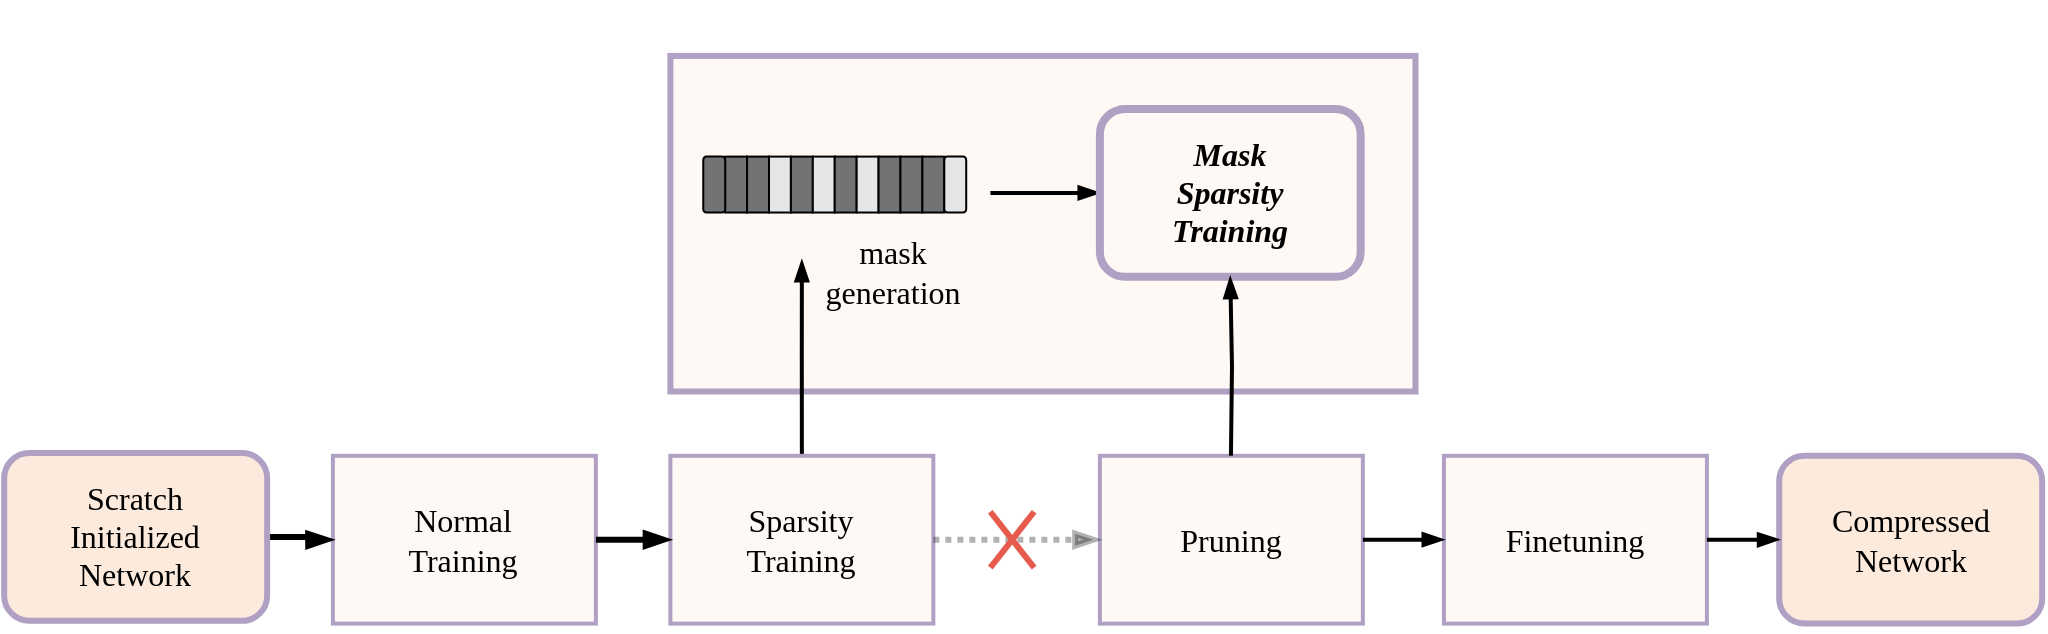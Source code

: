 <mxfile version="15.1.2" type="github">
  <diagram id="virT9COEyi9W4f-WZoW9" name="Page-1">
    <mxGraphModel dx="1502" dy="603" grid="1" gridSize="10" guides="1" tooltips="1" connect="1" arrows="1" fold="1" page="1" pageScale="1" pageWidth="827" pageHeight="1169" math="0" shadow="0">
      <root>
        <mxCell id="0" />
        <mxCell id="1" parent="0" />
        <mxCell id="7isMHtgnLu8E5VLUzFYS-1" value="" style="group;rotation=0;" vertex="1" connectable="0" parent="1">
          <mxGeometry x="91" y="200" width="1019" height="316" as="geometry" />
        </mxCell>
        <mxCell id="7isMHtgnLu8E5VLUzFYS-2" value="" style="rounded=0;whiteSpace=wrap;html=1;shadow=0;glass=0;sketch=0;fontFamily=Times New Roman;fontSize=16;strokeWidth=3;direction=east;rotation=0;fillColor=#FEF9F5;strokeColor=#B0A0C3;" vertex="1" parent="7isMHtgnLu8E5VLUzFYS-1">
          <mxGeometry x="334.188" y="27.965" width="372.538" height="167.788" as="geometry" />
        </mxCell>
        <mxCell id="7isMHtgnLu8E5VLUzFYS-3" value="Normal&lt;br style=&quot;font-size: 16px;&quot;&gt;Training" style="rounded=0;whiteSpace=wrap;html=1;fillColor=#FEF9F5;strokeColor=#B0A0C3;strokeWidth=2;fontFamily=Times New Roman;fontSize=16;direction=east;rotation=0;" vertex="1" parent="7isMHtgnLu8E5VLUzFYS-1">
          <mxGeometry x="165.451" y="227.912" width="131.484" height="83.894" as="geometry" />
        </mxCell>
        <mxCell id="7isMHtgnLu8E5VLUzFYS-4" style="edgeStyle=orthogonalEdgeStyle;rounded=0;orthogonalLoop=1;jettySize=auto;html=1;exitX=0.5;exitY=0;exitDx=0;exitDy=0;fontFamily=Times New Roman;fontSize=16;endArrow=blockThin;endFill=1;strokeWidth=2;entryX=0.5;entryY=0;entryDx=0;entryDy=0;" edge="1" parent="7isMHtgnLu8E5VLUzFYS-1" source="7isMHtgnLu8E5VLUzFYS-5">
          <mxGeometry relative="1" as="geometry">
            <mxPoint x="399.93" y="130.035" as="targetPoint" />
          </mxGeometry>
        </mxCell>
        <mxCell id="7isMHtgnLu8E5VLUzFYS-5" value="Sparsity&lt;br style=&quot;font-size: 16px&quot;&gt;Training" style="rounded=0;whiteSpace=wrap;html=1;fillColor=#FEF9F5;strokeColor=#B0A0C3;strokeWidth=2;fontFamily=Times New Roman;fontSize=16;direction=east;rotation=0;" vertex="1" parent="7isMHtgnLu8E5VLUzFYS-1">
          <mxGeometry x="334.188" y="227.912" width="131.484" height="83.894" as="geometry" />
        </mxCell>
        <mxCell id="7isMHtgnLu8E5VLUzFYS-6" style="edgeStyle=orthogonalEdgeStyle;rounded=0;orthogonalLoop=1;jettySize=auto;html=1;exitX=1;exitY=0.5;exitDx=0;exitDy=0;entryX=0;entryY=0.5;entryDx=0;entryDy=0;fontFamily=Times New Roman;fontSize=16;endArrow=blockThin;endFill=1;strokeWidth=3;" edge="1" parent="7isMHtgnLu8E5VLUzFYS-1" source="7isMHtgnLu8E5VLUzFYS-3" target="7isMHtgnLu8E5VLUzFYS-5">
          <mxGeometry relative="1" as="geometry" />
        </mxCell>
        <mxCell id="7isMHtgnLu8E5VLUzFYS-7" value="Pruning" style="rounded=0;whiteSpace=wrap;html=1;fillColor=#FEF9F5;strokeColor=#B0A0C3;strokeWidth=2;fontFamily=Times New Roman;fontSize=16;direction=east;rotation=0;" vertex="1" parent="7isMHtgnLu8E5VLUzFYS-1">
          <mxGeometry x="548.945" y="227.912" width="131.484" height="83.894" as="geometry" />
        </mxCell>
        <mxCell id="7isMHtgnLu8E5VLUzFYS-8" style="edgeStyle=orthogonalEdgeStyle;rounded=0;orthogonalLoop=1;jettySize=auto;html=1;exitX=1;exitY=0.5;exitDx=0;exitDy=0;entryX=0;entryY=0.5;entryDx=0;entryDy=0;fontFamily=Times New Roman;fontSize=16;endArrow=blockThin;endFill=1;strokeWidth=3;dashed=1;dashPattern=1 1;opacity=30;" edge="1" parent="7isMHtgnLu8E5VLUzFYS-1" source="7isMHtgnLu8E5VLUzFYS-5" target="7isMHtgnLu8E5VLUzFYS-7">
          <mxGeometry relative="1" as="geometry" />
        </mxCell>
        <mxCell id="7isMHtgnLu8E5VLUzFYS-9" value="Finetuning" style="rounded=0;whiteSpace=wrap;html=1;fillColor=#FEF9F5;strokeColor=#B0A0C3;strokeWidth=2;fontFamily=Times New Roman;fontSize=16;direction=east;rotation=0;" vertex="1" parent="7isMHtgnLu8E5VLUzFYS-1">
          <mxGeometry x="720.97" y="227.912" width="131.484" height="83.894" as="geometry" />
        </mxCell>
        <mxCell id="7isMHtgnLu8E5VLUzFYS-10" style="edgeStyle=orthogonalEdgeStyle;rounded=0;orthogonalLoop=1;jettySize=auto;html=1;exitX=1;exitY=0.5;exitDx=0;exitDy=0;entryX=0;entryY=0.5;entryDx=0;entryDy=0;fontFamily=Times New Roman;fontSize=16;endArrow=blockThin;endFill=1;strokeColor=#000000;strokeWidth=2;" edge="1" parent="7isMHtgnLu8E5VLUzFYS-1" source="7isMHtgnLu8E5VLUzFYS-7" target="7isMHtgnLu8E5VLUzFYS-9">
          <mxGeometry relative="1" as="geometry" />
        </mxCell>
        <mxCell id="7isMHtgnLu8E5VLUzFYS-11" style="edgeStyle=orthogonalEdgeStyle;rounded=0;orthogonalLoop=1;jettySize=auto;html=1;exitX=1;exitY=0.5;exitDx=0;exitDy=0;fontFamily=Times New Roman;fontSize=16;endArrow=blockThin;endFill=1;strokeWidth=3;" edge="1" parent="7isMHtgnLu8E5VLUzFYS-1" source="7isMHtgnLu8E5VLUzFYS-12">
          <mxGeometry relative="1" as="geometry">
            <mxPoint x="165.451" y="269.858" as="targetPoint" />
            <Array as="points">
              <mxPoint x="153.398" y="268.46" />
              <mxPoint x="153.398" y="269.858" />
            </Array>
          </mxGeometry>
        </mxCell>
        <mxCell id="7isMHtgnLu8E5VLUzFYS-12" value="Scratch&lt;br&gt;Initialized&lt;br&gt;Network" style="rounded=1;whiteSpace=wrap;html=1;fontFamily=Times New Roman;fontSize=16;strokeWidth=3;strokeColor=#B0A0C3;fillColor=#FCEBDD;direction=east;rotation=0;" vertex="1" parent="7isMHtgnLu8E5VLUzFYS-1">
          <mxGeometry x="1.096" y="226.513" width="131.484" height="83.894" as="geometry" />
        </mxCell>
        <mxCell id="7isMHtgnLu8E5VLUzFYS-13" value="Compressed&lt;br&gt;Network" style="rounded=1;whiteSpace=wrap;html=1;fontFamily=Times New Roman;fontSize=16;strokeWidth=3;strokeColor=#B0A0C3;fillColor=#FCEBDD;direction=east;rotation=0;" vertex="1" parent="7isMHtgnLu8E5VLUzFYS-1">
          <mxGeometry x="888.612" y="227.912" width="131.484" height="83.894" as="geometry" />
        </mxCell>
        <mxCell id="7isMHtgnLu8E5VLUzFYS-14" style="edgeStyle=orthogonalEdgeStyle;rounded=0;orthogonalLoop=1;jettySize=auto;html=1;fontFamily=Times New Roman;fontSize=16;endArrow=blockThin;endFill=1;strokeWidth=2;exitX=1;exitY=0.5;exitDx=0;exitDy=0;" edge="1" parent="7isMHtgnLu8E5VLUzFYS-1" source="7isMHtgnLu8E5VLUzFYS-9" target="7isMHtgnLu8E5VLUzFYS-13">
          <mxGeometry relative="1" as="geometry" />
        </mxCell>
        <mxCell id="7isMHtgnLu8E5VLUzFYS-16" style="edgeStyle=orthogonalEdgeStyle;rounded=0;orthogonalLoop=1;jettySize=auto;html=1;exitX=0;exitY=0.5;exitDx=0;exitDy=0;fontFamily=Times New Roman;fontSize=16;endArrow=none;endFill=0;strokeWidth=2;startArrow=blockThin;startFill=1;" edge="1" parent="7isMHtgnLu8E5VLUzFYS-1" source="7isMHtgnLu8E5VLUzFYS-17">
          <mxGeometry relative="1" as="geometry">
            <mxPoint x="494.16" y="96.478" as="targetPoint" />
            <Array as="points">
              <mxPoint x="494.16" y="96.478" />
            </Array>
          </mxGeometry>
        </mxCell>
        <mxCell id="7isMHtgnLu8E5VLUzFYS-18" value="" style="endArrow=none;html=1;fontFamily=Times New Roman;fontSize=16;strokeWidth=3;strokeColor=#E65B4D;" edge="1" parent="7isMHtgnLu8E5VLUzFYS-1">
          <mxGeometry width="50" height="50" relative="1" as="geometry">
            <mxPoint x="494.16" y="283.841" as="sourcePoint" />
            <mxPoint x="516.074" y="255.876" as="targetPoint" />
          </mxGeometry>
        </mxCell>
        <mxCell id="7isMHtgnLu8E5VLUzFYS-19" value="" style="endArrow=none;html=1;fontFamily=Times New Roman;fontSize=16;strokeWidth=3;strokeColor=#E65B4D;" edge="1" parent="7isMHtgnLu8E5VLUzFYS-1">
          <mxGeometry width="50" height="50" relative="1" as="geometry">
            <mxPoint x="516.074" y="283.841" as="sourcePoint" />
            <mxPoint x="494.16" y="255.876" as="targetPoint" />
          </mxGeometry>
        </mxCell>
        <mxCell id="7isMHtgnLu8E5VLUzFYS-20" value="" style="whiteSpace=wrap;html=1;fontFamily=Times New Roman;fontSize=16;strokeWidth=1;fillColor=#737373;direction=east;rotation=0;" vertex="1" parent="7isMHtgnLu8E5VLUzFYS-1">
          <mxGeometry x="361.581" y="78.301" width="10.957" height="27.965" as="geometry" />
        </mxCell>
        <mxCell id="7isMHtgnLu8E5VLUzFYS-21" value="" style="whiteSpace=wrap;html=1;fontFamily=Times New Roman;fontSize=16;strokeWidth=1;fillColor=#737373;direction=east;rotation=0;" vertex="1" parent="7isMHtgnLu8E5VLUzFYS-1">
          <mxGeometry x="372.538" y="78.301" width="10.957" height="27.965" as="geometry" />
        </mxCell>
        <mxCell id="7isMHtgnLu8E5VLUzFYS-22" value="" style="whiteSpace=wrap;html=1;fontFamily=Times New Roman;fontSize=16;strokeWidth=1;fillColor=#E6E6E6;direction=east;rotation=0;" vertex="1" parent="7isMHtgnLu8E5VLUzFYS-1">
          <mxGeometry x="383.495" y="78.301" width="10.957" height="27.965" as="geometry" />
        </mxCell>
        <mxCell id="7isMHtgnLu8E5VLUzFYS-23" value="" style="whiteSpace=wrap;html=1;fontFamily=Times New Roman;fontSize=16;strokeWidth=1;fillColor=#737373;direction=east;rotation=0;" vertex="1" parent="7isMHtgnLu8E5VLUzFYS-1">
          <mxGeometry x="394.452" y="78.301" width="10.957" height="27.965" as="geometry" />
        </mxCell>
        <mxCell id="7isMHtgnLu8E5VLUzFYS-24" value="" style="whiteSpace=wrap;html=1;fontFamily=Times New Roman;fontSize=16;strokeWidth=1;fillColor=#E6E6E6;direction=east;rotation=0;" vertex="1" parent="7isMHtgnLu8E5VLUzFYS-1">
          <mxGeometry x="405.409" y="78.301" width="10.957" height="27.965" as="geometry" />
        </mxCell>
        <mxCell id="7isMHtgnLu8E5VLUzFYS-25" value="" style="whiteSpace=wrap;html=1;fontFamily=Times New Roman;fontSize=16;strokeWidth=1;fillColor=#737373;direction=east;rotation=0;" vertex="1" parent="7isMHtgnLu8E5VLUzFYS-1">
          <mxGeometry x="416.366" y="78.301" width="10.957" height="27.965" as="geometry" />
        </mxCell>
        <mxCell id="7isMHtgnLu8E5VLUzFYS-26" value="" style="whiteSpace=wrap;html=1;fontFamily=Times New Roman;fontSize=16;strokeWidth=1;fillColor=#E6E6E6;direction=east;rotation=0;" vertex="1" parent="7isMHtgnLu8E5VLUzFYS-1">
          <mxGeometry x="427.323" y="78.301" width="10.957" height="27.965" as="geometry" />
        </mxCell>
        <mxCell id="7isMHtgnLu8E5VLUzFYS-27" value="" style="whiteSpace=wrap;html=1;fontFamily=Times New Roman;fontSize=16;strokeWidth=1;fillColor=#737373;direction=east;rotation=0;" vertex="1" parent="7isMHtgnLu8E5VLUzFYS-1">
          <mxGeometry x="438.28" y="78.301" width="10.957" height="27.965" as="geometry" />
        </mxCell>
        <mxCell id="7isMHtgnLu8E5VLUzFYS-28" value="" style="whiteSpace=wrap;html=1;fontFamily=Times New Roman;fontSize=16;strokeWidth=1;rounded=1;fillColor=#737373;direction=east;rotation=0;" vertex="1" parent="7isMHtgnLu8E5VLUzFYS-1">
          <mxGeometry x="350.624" y="78.301" width="10.957" height="27.965" as="geometry" />
        </mxCell>
        <mxCell id="7isMHtgnLu8E5VLUzFYS-29" value="" style="whiteSpace=wrap;html=1;fontFamily=Times New Roman;fontSize=16;strokeWidth=1;fillColor=#737373;direction=east;rotation=0;" vertex="1" parent="7isMHtgnLu8E5VLUzFYS-1">
          <mxGeometry x="449.237" y="78.301" width="10.957" height="27.965" as="geometry" />
        </mxCell>
        <mxCell id="7isMHtgnLu8E5VLUzFYS-30" value="" style="whiteSpace=wrap;html=1;fontFamily=Times New Roman;fontSize=16;strokeWidth=1;fillColor=#737373;direction=east;rotation=0;" vertex="1" parent="7isMHtgnLu8E5VLUzFYS-1">
          <mxGeometry x="460.194" y="78.301" width="10.957" height="27.965" as="geometry" />
        </mxCell>
        <mxCell id="7isMHtgnLu8E5VLUzFYS-31" value="" style="whiteSpace=wrap;html=1;fontFamily=Times New Roman;fontSize=16;strokeWidth=1;rounded=1;glass=0;sketch=0;shadow=0;fillColor=#E6E6E6;direction=east;rotation=0;" vertex="1" parent="7isMHtgnLu8E5VLUzFYS-1">
          <mxGeometry x="471.151" y="78.301" width="10.957" height="27.965" as="geometry" />
        </mxCell>
        <mxCell id="7isMHtgnLu8E5VLUzFYS-32" value="mask&lt;br&gt;generation" style="text;html=1;align=center;verticalAlign=middle;resizable=0;points=[];autosize=1;strokeColor=none;fillColor=none;fontSize=16;fontFamily=Times New Roman;rotation=0;" vertex="1" parent="7isMHtgnLu8E5VLUzFYS-1">
          <mxGeometry x="405.409" y="116.053" width="80" height="40" as="geometry" />
        </mxCell>
        <mxCell id="7isMHtgnLu8E5VLUzFYS-17" value="&lt;b&gt;&lt;i&gt;Mask&lt;br&gt;Sparsity&lt;br&gt;Training&lt;/i&gt;&lt;/b&gt;" style="rounded=1;whiteSpace=wrap;html=1;fillColor=#FEF9F5;strokeColor=#B0A0C3;strokeWidth=4;fontFamily=Times New Roman;fontSize=16;direction=east;rotation=0;" vertex="1" parent="7isMHtgnLu8E5VLUzFYS-1">
          <mxGeometry x="548.945" y="54.531" width="130.388" height="83.894" as="geometry" />
        </mxCell>
        <mxCell id="7isMHtgnLu8E5VLUzFYS-40" style="edgeStyle=orthogonalEdgeStyle;rounded=0;orthogonalLoop=1;jettySize=auto;html=1;exitX=0.5;exitY=0;exitDx=0;exitDy=0;fontFamily=Times New Roman;fontSize=16;endArrow=blockThin;endFill=1;strokeWidth=2;entryX=0.5;entryY=1;entryDx=0;entryDy=0;" edge="1" parent="7isMHtgnLu8E5VLUzFYS-1" target="7isMHtgnLu8E5VLUzFYS-17">
          <mxGeometry relative="1" as="geometry">
            <mxPoint x="614.687" y="167.788" as="targetPoint" />
            <mxPoint x="614.468" y="227.912" as="sourcePoint" />
          </mxGeometry>
        </mxCell>
      </root>
    </mxGraphModel>
  </diagram>
</mxfile>

